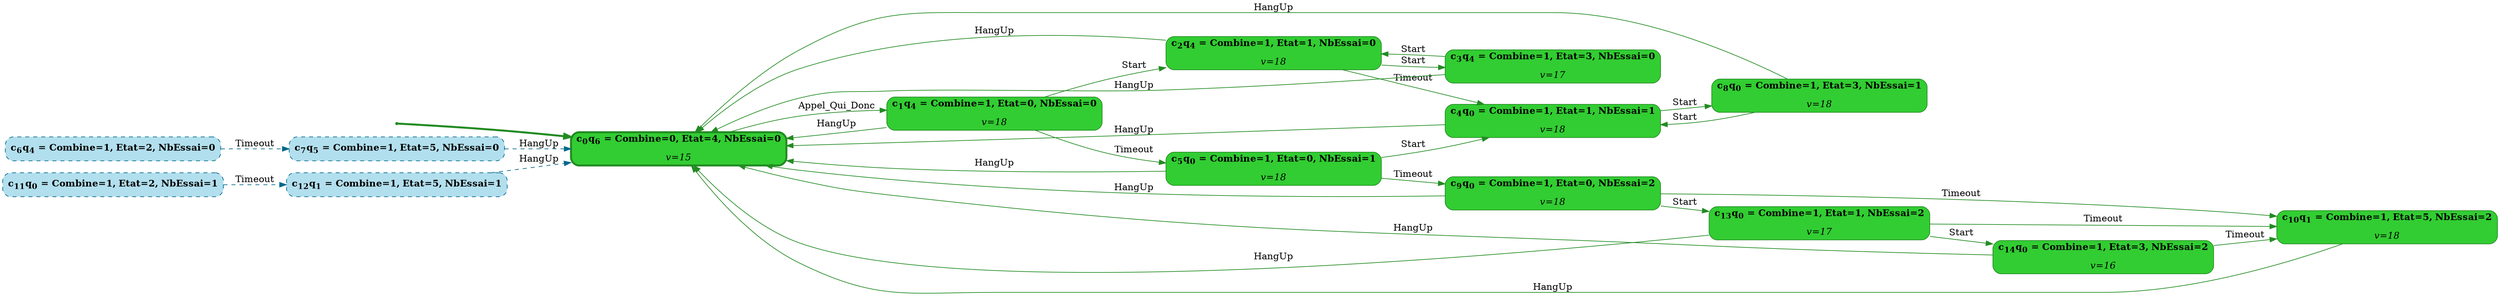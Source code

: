 digraph g {

	rankdir="LR"

	__invisible__[shape="point", color="forestgreen"]
	c0q6[label=<<b>c<sub>0</sub>q<sub>6</sub> = Combine=0, Etat=4, NbEssai=0</b><br/><br/><i>v=15</i>>, shape="box", style="rounded, filled", fillcolor="limegreen", color="forestgreen", penwidth=3] // Initial
	c1q4[label=<<b>c<sub>1</sub>q<sub>4</sub> = Combine=1, Etat=0, NbEssai=0</b><br/><br/><i>v=18</i>>, shape="box", style="rounded, filled", fillcolor="limegreen", color="forestgreen"]
	c2q4[label=<<b>c<sub>2</sub>q<sub>4</sub> = Combine=1, Etat=1, NbEssai=0</b><br/><br/><i>v=18</i>>, shape="box", style="rounded, filled", fillcolor="limegreen", color="forestgreen"]
	c4q0[label=<<b>c<sub>4</sub>q<sub>0</sub> = Combine=1, Etat=1, NbEssai=1</b><br/><br/><i>v=18</i>>, shape="box", style="rounded, filled", fillcolor="limegreen", color="forestgreen"]
	c8q0[label=<<b>c<sub>8</sub>q<sub>0</sub> = Combine=1, Etat=3, NbEssai=1</b><br/><br/><i>v=18</i>>, shape="box", style="rounded, filled", fillcolor="limegreen", color="forestgreen"]
	c3q4[label=<<b>c<sub>3</sub>q<sub>4</sub> = Combine=1, Etat=3, NbEssai=0</b><br/><br/><i>v=17</i>>, shape="box", style="rounded, filled", fillcolor="limegreen", color="forestgreen"]
	c5q0[label=<<b>c<sub>5</sub>q<sub>0</sub> = Combine=1, Etat=0, NbEssai=1</b><br/><br/><i>v=18</i>>, shape="box", style="rounded, filled", fillcolor="limegreen", color="forestgreen"]
	c9q0[label=<<b>c<sub>9</sub>q<sub>0</sub> = Combine=1, Etat=0, NbEssai=2</b><br/><br/><i>v=18</i>>, shape="box", style="rounded, filled", fillcolor="limegreen", color="forestgreen"]
	c10q1[label=<<b>c<sub>10</sub>q<sub>1</sub> = Combine=1, Etat=5, NbEssai=2</b><br/><br/><i>v=18</i>>, shape="box", style="rounded, filled", fillcolor="limegreen", color="forestgreen"]
	c13q0[label=<<b>c<sub>13</sub>q<sub>0</sub> = Combine=1, Etat=1, NbEssai=2</b><br/><br/><i>v=17</i>>, shape="box", style="rounded, filled", fillcolor="limegreen", color="forestgreen"]
	c14q0[label=<<b>c<sub>14</sub>q<sub>0</sub> = Combine=1, Etat=3, NbEssai=2</b><br/><br/><i>v=16</i>>, shape="box", style="rounded, filled", fillcolor="limegreen", color="forestgreen"]
	c6q4[label=<<b>c<sub>6</sub>q<sub>4</sub> = Combine=1, Etat=2, NbEssai=0</b>>, shape="box", style="rounded, filled, dashed", fillcolor="lightblue2", color="deepskyblue4"]
	c7q5[label=<<b>c<sub>7</sub>q<sub>5</sub> = Combine=1, Etat=5, NbEssai=0</b>>, shape="box", style="rounded, filled, dashed", fillcolor="lightblue2", color="deepskyblue4"]
	c11q0[label=<<b>c<sub>11</sub>q<sub>0</sub> = Combine=1, Etat=2, NbEssai=1</b>>, shape="box", style="rounded, filled, dashed", fillcolor="lightblue2", color="deepskyblue4"]
	c12q1[label=<<b>c<sub>12</sub>q<sub>1</sub> = Combine=1, Etat=5, NbEssai=1</b>>, shape="box", style="rounded, filled, dashed", fillcolor="lightblue2", color="deepskyblue4"]

	__invisible__ -> c0q6[penwidth=3, color="forestgreen"]
	c0q6 -> c1q4[label=<Appel_Qui_Donc>, color="forestgreen"]
	c1q4 -> c0q6[label=<HangUp>, color="forestgreen"]
	c1q4 -> c2q4[label=<Start>, color="forestgreen"]
	c2q4 -> c4q0[label=<Timeout>, color="forestgreen"]
	c4q0 -> c8q0[label=<Start>, color="forestgreen"]
	c8q0 -> c4q0[label=<Start>, color="forestgreen"]
	c8q0 -> c0q6[label=<HangUp>, color="forestgreen"]
	c4q0 -> c0q6[label=<HangUp>, color="forestgreen"]
	c2q4 -> c0q6[label=<HangUp>, color="forestgreen"]
	c2q4 -> c3q4[label=<Start>, color="forestgreen"]
	c3q4 -> c2q4[label=<Start>, color="forestgreen"]
	c3q4 -> c0q6[label=<HangUp>, color="forestgreen"]
	c1q4 -> c5q0[label=<Timeout>, color="forestgreen"]
	c5q0 -> c0q6[label=<HangUp>, color="forestgreen"]
	c5q0 -> c9q0[label=<Timeout>, color="forestgreen"]
	c9q0 -> c10q1[label=<Timeout>, color="forestgreen"]
	c10q1 -> c0q6[label=<HangUp>, color="forestgreen"]
	c9q0 -> c0q6[label=<HangUp>, color="forestgreen"]
	c9q0 -> c13q0[label=<Start>, color="forestgreen"]
	c13q0 -> c0q6[label=<HangUp>, color="forestgreen"]
	c13q0 -> c14q0[label=<Start>, color="forestgreen"]
	c14q0 -> c0q6[label=<HangUp>, color="forestgreen"]
	c14q0 -> c10q1[label=<Timeout>, color="forestgreen"]
	c13q0 -> c10q1[label=<Timeout>, color="forestgreen"]
	c5q0 -> c4q0[label=<Start>, color="forestgreen"]
	c6q4 -> c7q5[label=<Timeout>, color="deepskyblue4", style="dashed"]
	c11q0 -> c12q1[label=<Timeout>, color="deepskyblue4", style="dashed"]
	c7q5 -> c0q6[label=<HangUp>, color="deepskyblue4", style="dashed"]
	c12q1 -> c0q6[label=<HangUp>, color="deepskyblue4", style="dashed"]

}

